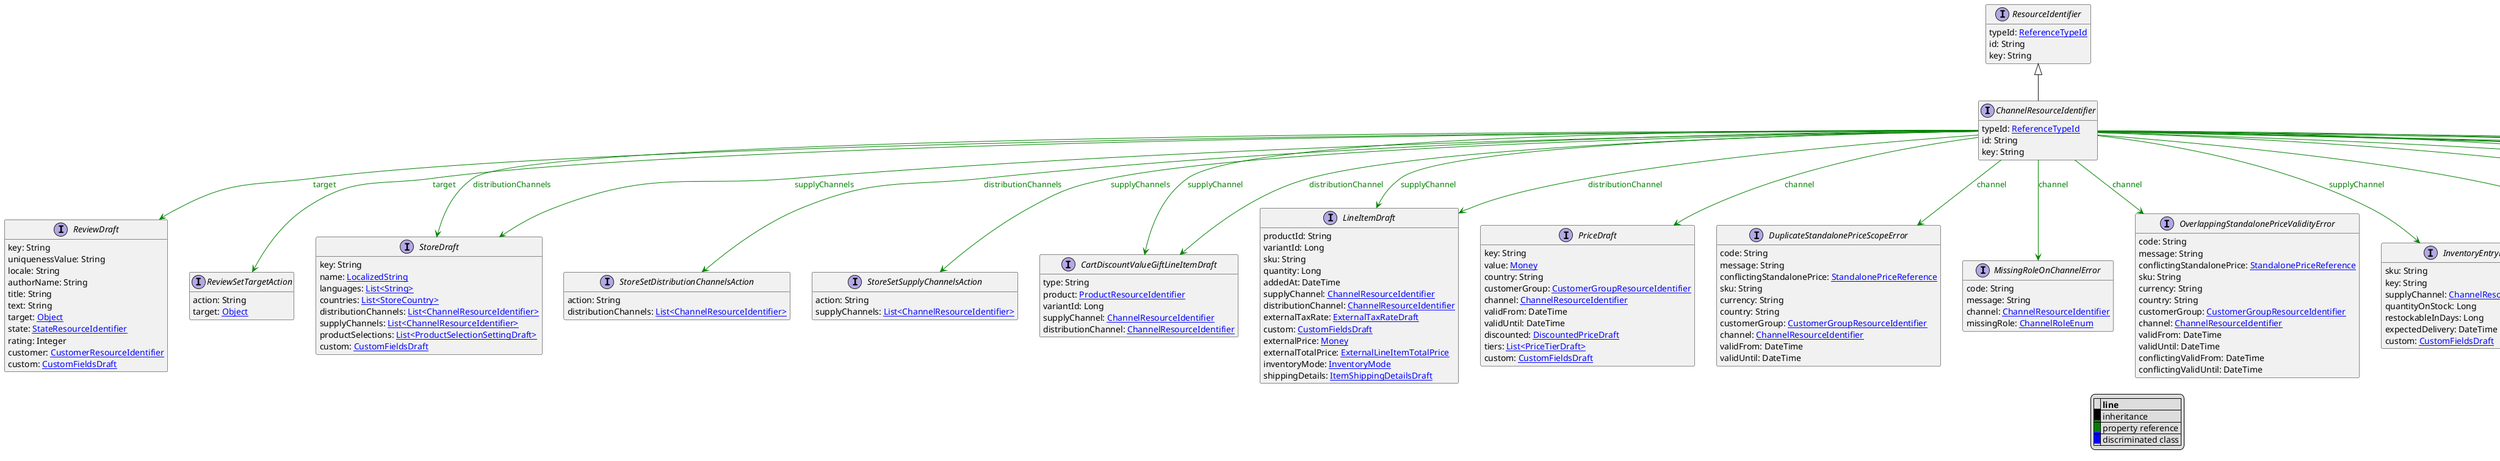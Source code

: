@startuml

hide empty fields
hide empty methods
legend
|= |= line |
|<back:black>   </back>| inheritance |
|<back:green>   </back>| property reference |
|<back:blue>   </back>| discriminated class |
endlegend
interface ChannelResourceIdentifier [[ChannelResourceIdentifier.svg]] extends ResourceIdentifier {
    typeId: [[ReferenceTypeId.svg ReferenceTypeId]]
    id: String
    key: String
}
interface ResourceIdentifier [[ResourceIdentifier.svg]]  {
    typeId: [[ReferenceTypeId.svg ReferenceTypeId]]
    id: String
    key: String
}


interface ReviewDraft [[ReviewDraft.svg]]  {
    key: String
    uniquenessValue: String
    locale: String
    authorName: String
    title: String
    text: String
    target: [[Object.svg Object]]
    state: [[StateResourceIdentifier.svg StateResourceIdentifier]]
    rating: Integer
    customer: [[CustomerResourceIdentifier.svg CustomerResourceIdentifier]]
    custom: [[CustomFieldsDraft.svg CustomFieldsDraft]]
}
interface ReviewSetTargetAction [[ReviewSetTargetAction.svg]]  {
    action: String
    target: [[Object.svg Object]]
}
interface StoreDraft [[StoreDraft.svg]]  {
    key: String
    name: [[LocalizedString.svg LocalizedString]]
    languages: [[String.svg List<String>]]
    countries: [[StoreCountry.svg List<StoreCountry>]]
    distributionChannels: [[ChannelResourceIdentifier.svg List<ChannelResourceIdentifier>]]
    supplyChannels: [[ChannelResourceIdentifier.svg List<ChannelResourceIdentifier>]]
    productSelections: [[ProductSelectionSettingDraft.svg List<ProductSelectionSettingDraft>]]
    custom: [[CustomFieldsDraft.svg CustomFieldsDraft]]
}
interface StoreSetDistributionChannelsAction [[StoreSetDistributionChannelsAction.svg]]  {
    action: String
    distributionChannels: [[ChannelResourceIdentifier.svg List<ChannelResourceIdentifier>]]
}
interface StoreSetSupplyChannelsAction [[StoreSetSupplyChannelsAction.svg]]  {
    action: String
    supplyChannels: [[ChannelResourceIdentifier.svg List<ChannelResourceIdentifier>]]
}
interface CartDiscountValueGiftLineItemDraft [[CartDiscountValueGiftLineItemDraft.svg]]  {
    type: String
    product: [[ProductResourceIdentifier.svg ProductResourceIdentifier]]
    variantId: Long
    supplyChannel: [[ChannelResourceIdentifier.svg ChannelResourceIdentifier]]
    distributionChannel: [[ChannelResourceIdentifier.svg ChannelResourceIdentifier]]
}
interface LineItemDraft [[LineItemDraft.svg]]  {
    productId: String
    variantId: Long
    sku: String
    quantity: Long
    addedAt: DateTime
    supplyChannel: [[ChannelResourceIdentifier.svg ChannelResourceIdentifier]]
    distributionChannel: [[ChannelResourceIdentifier.svg ChannelResourceIdentifier]]
    externalTaxRate: [[ExternalTaxRateDraft.svg ExternalTaxRateDraft]]
    custom: [[CustomFieldsDraft.svg CustomFieldsDraft]]
    externalPrice: [[Money.svg Money]]
    externalTotalPrice: [[ExternalLineItemTotalPrice.svg ExternalLineItemTotalPrice]]
    inventoryMode: [[InventoryMode.svg InventoryMode]]
    shippingDetails: [[ItemShippingDetailsDraft.svg ItemShippingDetailsDraft]]
}
interface PriceDraft [[PriceDraft.svg]]  {
    key: String
    value: [[Money.svg Money]]
    country: String
    customerGroup: [[CustomerGroupResourceIdentifier.svg CustomerGroupResourceIdentifier]]
    channel: [[ChannelResourceIdentifier.svg ChannelResourceIdentifier]]
    validFrom: DateTime
    validUntil: DateTime
    discounted: [[DiscountedPriceDraft.svg DiscountedPriceDraft]]
    tiers: [[PriceTierDraft.svg List<PriceTierDraft>]]
    custom: [[CustomFieldsDraft.svg CustomFieldsDraft]]
}
interface DuplicateStandalonePriceScopeError [[DuplicateStandalonePriceScopeError.svg]]  {
    code: String
    message: String
    conflictingStandalonePrice: [[StandalonePriceReference.svg StandalonePriceReference]]
    sku: String
    currency: String
    country: String
    customerGroup: [[CustomerGroupResourceIdentifier.svg CustomerGroupResourceIdentifier]]
    channel: [[ChannelResourceIdentifier.svg ChannelResourceIdentifier]]
    validFrom: DateTime
    validUntil: DateTime
}
interface MissingRoleOnChannelError [[MissingRoleOnChannelError.svg]]  {
    code: String
    message: String
    channel: [[ChannelResourceIdentifier.svg ChannelResourceIdentifier]]
    missingRole: [[ChannelRoleEnum.svg ChannelRoleEnum]]
}
interface OverlappingStandalonePriceValidityError [[OverlappingStandalonePriceValidityError.svg]]  {
    code: String
    message: String
    conflictingStandalonePrice: [[StandalonePriceReference.svg StandalonePriceReference]]
    sku: String
    currency: String
    country: String
    customerGroup: [[CustomerGroupResourceIdentifier.svg CustomerGroupResourceIdentifier]]
    channel: [[ChannelResourceIdentifier.svg ChannelResourceIdentifier]]
    validFrom: DateTime
    validUntil: DateTime
    conflictingValidFrom: DateTime
    conflictingValidUntil: DateTime
}
interface InventoryEntryDraft [[InventoryEntryDraft.svg]]  {
    sku: String
    key: String
    supplyChannel: [[ChannelResourceIdentifier.svg ChannelResourceIdentifier]]
    quantityOnStock: Long
    restockableInDays: Long
    expectedDelivery: DateTime
    custom: [[CustomFieldsDraft.svg CustomFieldsDraft]]
}
interface InventoryEntrySetSupplyChannelAction [[InventoryEntrySetSupplyChannelAction.svg]]  {
    action: String
    supplyChannel: [[ChannelResourceIdentifier.svg ChannelResourceIdentifier]]
}
interface MyLineItemDraft [[MyLineItemDraft.svg]]  {
    productId: String
    variantId: Long
    quantity: Long
    addedAt: DateTime
    supplyChannel: [[ChannelResourceIdentifier.svg ChannelResourceIdentifier]]
    distributionChannel: [[ChannelResourceIdentifier.svg ChannelResourceIdentifier]]
    custom: [[CustomFieldsDraft.svg CustomFieldsDraft]]
    shippingDetails: [[ItemShippingDetailsDraft.svg ItemShippingDetailsDraft]]
    sku: String
}
interface LineItemImportDraft [[LineItemImportDraft.svg]]  {
    productId: String
    name: [[LocalizedString.svg LocalizedString]]
    variant: [[ProductVariantImportDraft.svg ProductVariantImportDraft]]
    price: [[PriceDraft.svg PriceDraft]]
    quantity: Long
    state: [[ItemState.svg List<ItemState>]]
    supplyChannel: [[ChannelResourceIdentifier.svg ChannelResourceIdentifier]]
    distributionChannel: [[ChannelResourceIdentifier.svg ChannelResourceIdentifier]]
    taxRate: [[TaxRate.svg TaxRate]]
    custom: [[CustomFieldsDraft.svg CustomFieldsDraft]]
    inventoryMode: [[InventoryMode.svg InventoryMode]]
    shippingDetails: [[ItemShippingDetailsDraft.svg ItemShippingDetailsDraft]]
}
interface StandalonePriceDraft [[StandalonePriceDraft.svg]]  {
    key: String
    sku: String
    value: [[Money.svg Money]]
    country: String
    customerGroup: [[CustomerGroupResourceIdentifier.svg CustomerGroupResourceIdentifier]]
    channel: [[ChannelResourceIdentifier.svg ChannelResourceIdentifier]]
    validFrom: DateTime
    validUntil: DateTime
    tiers: [[PriceTierDraft.svg List<PriceTierDraft>]]
    discounted: [[DiscountedPriceDraft.svg DiscountedPriceDraft]]
    custom: [[CustomFieldsDraft.svg CustomFieldsDraft]]
    active: Boolean
}
interface StoreAddDistributionChannelAction [[StoreAddDistributionChannelAction.svg]]  {
    action: String
    distributionChannel: [[ChannelResourceIdentifier.svg ChannelResourceIdentifier]]
}
interface StoreAddSupplyChannelAction [[StoreAddSupplyChannelAction.svg]]  {
    action: String
    supplyChannel: [[ChannelResourceIdentifier.svg ChannelResourceIdentifier]]
}
interface StoreRemoveDistributionChannelAction [[StoreRemoveDistributionChannelAction.svg]]  {
    action: String
    distributionChannel: [[ChannelResourceIdentifier.svg ChannelResourceIdentifier]]
}
interface StoreRemoveSupplyChannelAction [[StoreRemoveSupplyChannelAction.svg]]  {
    action: String
    supplyChannel: [[ChannelResourceIdentifier.svg ChannelResourceIdentifier]]
}

ChannelResourceIdentifier --> ReviewDraft #green;text:green : "target"
ChannelResourceIdentifier --> ReviewSetTargetAction #green;text:green : "target"
ChannelResourceIdentifier --> StoreDraft #green;text:green : "distributionChannels"
ChannelResourceIdentifier --> StoreDraft #green;text:green : "supplyChannels"
ChannelResourceIdentifier --> StoreSetDistributionChannelsAction #green;text:green : "distributionChannels"
ChannelResourceIdentifier --> StoreSetSupplyChannelsAction #green;text:green : "supplyChannels"
ChannelResourceIdentifier --> CartDiscountValueGiftLineItemDraft #green;text:green : "supplyChannel"
ChannelResourceIdentifier --> CartDiscountValueGiftLineItemDraft #green;text:green : "distributionChannel"
ChannelResourceIdentifier --> LineItemDraft #green;text:green : "supplyChannel"
ChannelResourceIdentifier --> LineItemDraft #green;text:green : "distributionChannel"
ChannelResourceIdentifier --> PriceDraft #green;text:green : "channel"
ChannelResourceIdentifier --> DuplicateStandalonePriceScopeError #green;text:green : "channel"
ChannelResourceIdentifier --> MissingRoleOnChannelError #green;text:green : "channel"
ChannelResourceIdentifier --> OverlappingStandalonePriceValidityError #green;text:green : "channel"
ChannelResourceIdentifier --> InventoryEntryDraft #green;text:green : "supplyChannel"
ChannelResourceIdentifier --> InventoryEntrySetSupplyChannelAction #green;text:green : "supplyChannel"
ChannelResourceIdentifier --> MyLineItemDraft #green;text:green : "supplyChannel"
ChannelResourceIdentifier --> MyLineItemDraft #green;text:green : "distributionChannel"
ChannelResourceIdentifier --> LineItemImportDraft #green;text:green : "supplyChannel"
ChannelResourceIdentifier --> LineItemImportDraft #green;text:green : "distributionChannel"
ChannelResourceIdentifier --> StandalonePriceDraft #green;text:green : "channel"
ChannelResourceIdentifier --> StoreAddDistributionChannelAction #green;text:green : "distributionChannel"
ChannelResourceIdentifier --> StoreAddSupplyChannelAction #green;text:green : "supplyChannel"
ChannelResourceIdentifier --> StoreRemoveDistributionChannelAction #green;text:green : "distributionChannel"
ChannelResourceIdentifier --> StoreRemoveSupplyChannelAction #green;text:green : "supplyChannel"
@enduml
